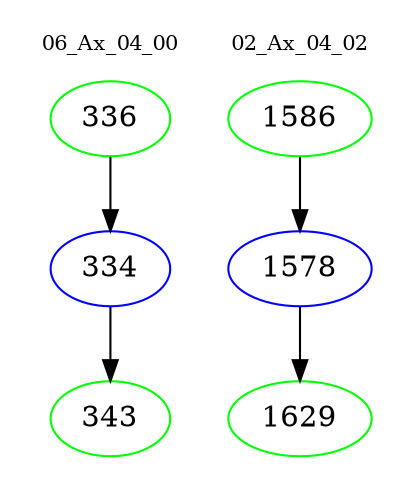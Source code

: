 digraph{
subgraph cluster_0 {
color = white
label = "06_Ax_04_00";
fontsize=10;
T0_336 [label="336", color="green"]
T0_336 -> T0_334 [color="black"]
T0_334 [label="334", color="blue"]
T0_334 -> T0_343 [color="black"]
T0_343 [label="343", color="green"]
}
subgraph cluster_1 {
color = white
label = "02_Ax_04_02";
fontsize=10;
T1_1586 [label="1586", color="green"]
T1_1586 -> T1_1578 [color="black"]
T1_1578 [label="1578", color="blue"]
T1_1578 -> T1_1629 [color="black"]
T1_1629 [label="1629", color="green"]
}
}
